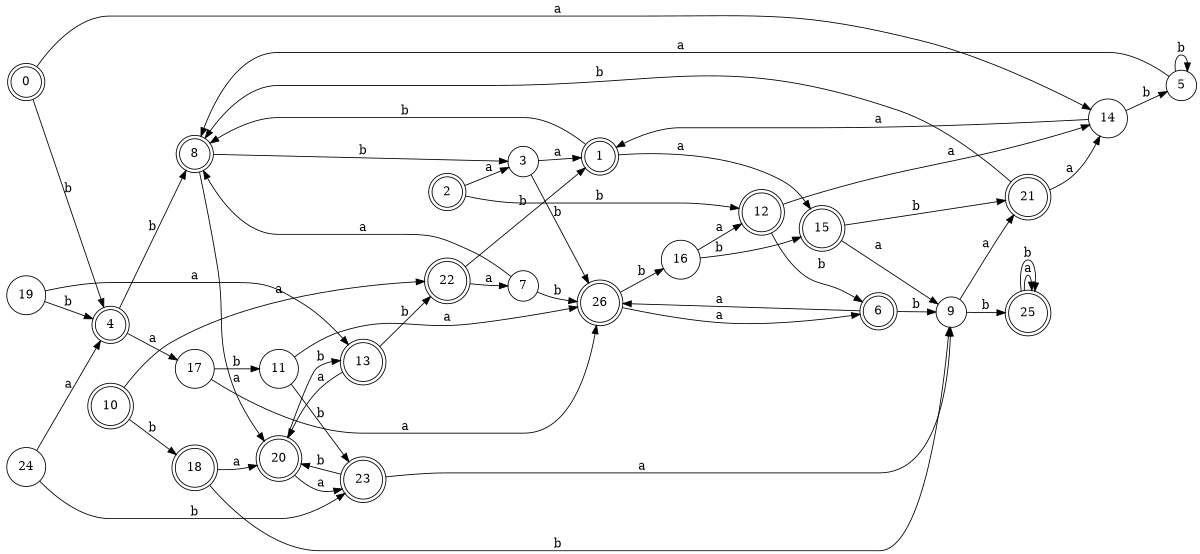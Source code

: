 digraph n22_5 {
__start0 [label="" shape="none"];

rankdir=LR;
size="8,5";

s0 [style="rounded,filled", color="black", fillcolor="white" shape="doublecircle", label="0"];
s1 [style="rounded,filled", color="black", fillcolor="white" shape="doublecircle", label="1"];
s2 [style="rounded,filled", color="black", fillcolor="white" shape="doublecircle", label="2"];
s3 [style="filled", color="black", fillcolor="white" shape="circle", label="3"];
s4 [style="rounded,filled", color="black", fillcolor="white" shape="doublecircle", label="4"];
s5 [style="filled", color="black", fillcolor="white" shape="circle", label="5"];
s6 [style="rounded,filled", color="black", fillcolor="white" shape="doublecircle", label="6"];
s7 [style="filled", color="black", fillcolor="white" shape="circle", label="7"];
s8 [style="rounded,filled", color="black", fillcolor="white" shape="doublecircle", label="8"];
s9 [style="filled", color="black", fillcolor="white" shape="circle", label="9"];
s10 [style="rounded,filled", color="black", fillcolor="white" shape="doublecircle", label="10"];
s11 [style="filled", color="black", fillcolor="white" shape="circle", label="11"];
s12 [style="rounded,filled", color="black", fillcolor="white" shape="doublecircle", label="12"];
s13 [style="rounded,filled", color="black", fillcolor="white" shape="doublecircle", label="13"];
s14 [style="filled", color="black", fillcolor="white" shape="circle", label="14"];
s15 [style="rounded,filled", color="black", fillcolor="white" shape="doublecircle", label="15"];
s16 [style="filled", color="black", fillcolor="white" shape="circle", label="16"];
s17 [style="filled", color="black", fillcolor="white" shape="circle", label="17"];
s18 [style="rounded,filled", color="black", fillcolor="white" shape="doublecircle", label="18"];
s19 [style="filled", color="black", fillcolor="white" shape="circle", label="19"];
s20 [style="rounded,filled", color="black", fillcolor="white" shape="doublecircle", label="20"];
s21 [style="rounded,filled", color="black", fillcolor="white" shape="doublecircle", label="21"];
s22 [style="rounded,filled", color="black", fillcolor="white" shape="doublecircle", label="22"];
s23 [style="rounded,filled", color="black", fillcolor="white" shape="doublecircle", label="23"];
s24 [style="filled", color="black", fillcolor="white" shape="circle", label="24"];
s25 [style="rounded,filled", color="black", fillcolor="white" shape="doublecircle", label="25"];
s26 [style="rounded,filled", color="black", fillcolor="white" shape="doublecircle", label="26"];
s0 -> s14 [label="a"];
s0 -> s4 [label="b"];
s1 -> s15 [label="a"];
s1 -> s8 [label="b"];
s2 -> s3 [label="a"];
s2 -> s12 [label="b"];
s3 -> s1 [label="a"];
s3 -> s26 [label="b"];
s4 -> s17 [label="a"];
s4 -> s8 [label="b"];
s5 -> s8 [label="a"];
s5 -> s5 [label="b"];
s6 -> s26 [label="a"];
s6 -> s9 [label="b"];
s7 -> s8 [label="a"];
s7 -> s26 [label="b"];
s8 -> s20 [label="a"];
s8 -> s3 [label="b"];
s9 -> s21 [label="a"];
s9 -> s25 [label="b"];
s10 -> s22 [label="a"];
s10 -> s18 [label="b"];
s11 -> s26 [label="a"];
s11 -> s23 [label="b"];
s12 -> s14 [label="a"];
s12 -> s6 [label="b"];
s13 -> s20 [label="a"];
s13 -> s22 [label="b"];
s14 -> s1 [label="a"];
s14 -> s5 [label="b"];
s15 -> s9 [label="a"];
s15 -> s21 [label="b"];
s16 -> s12 [label="a"];
s16 -> s15 [label="b"];
s17 -> s26 [label="a"];
s17 -> s11 [label="b"];
s18 -> s20 [label="a"];
s18 -> s9 [label="b"];
s19 -> s13 [label="a"];
s19 -> s4 [label="b"];
s20 -> s23 [label="a"];
s20 -> s13 [label="b"];
s21 -> s14 [label="a"];
s21 -> s8 [label="b"];
s22 -> s7 [label="a"];
s22 -> s1 [label="b"];
s23 -> s9 [label="a"];
s23 -> s20 [label="b"];
s24 -> s4 [label="a"];
s24 -> s23 [label="b"];
s25 -> s25 [label="a"];
s25 -> s25 [label="b"];
s26 -> s6 [label="a"];
s26 -> s16 [label="b"];

}